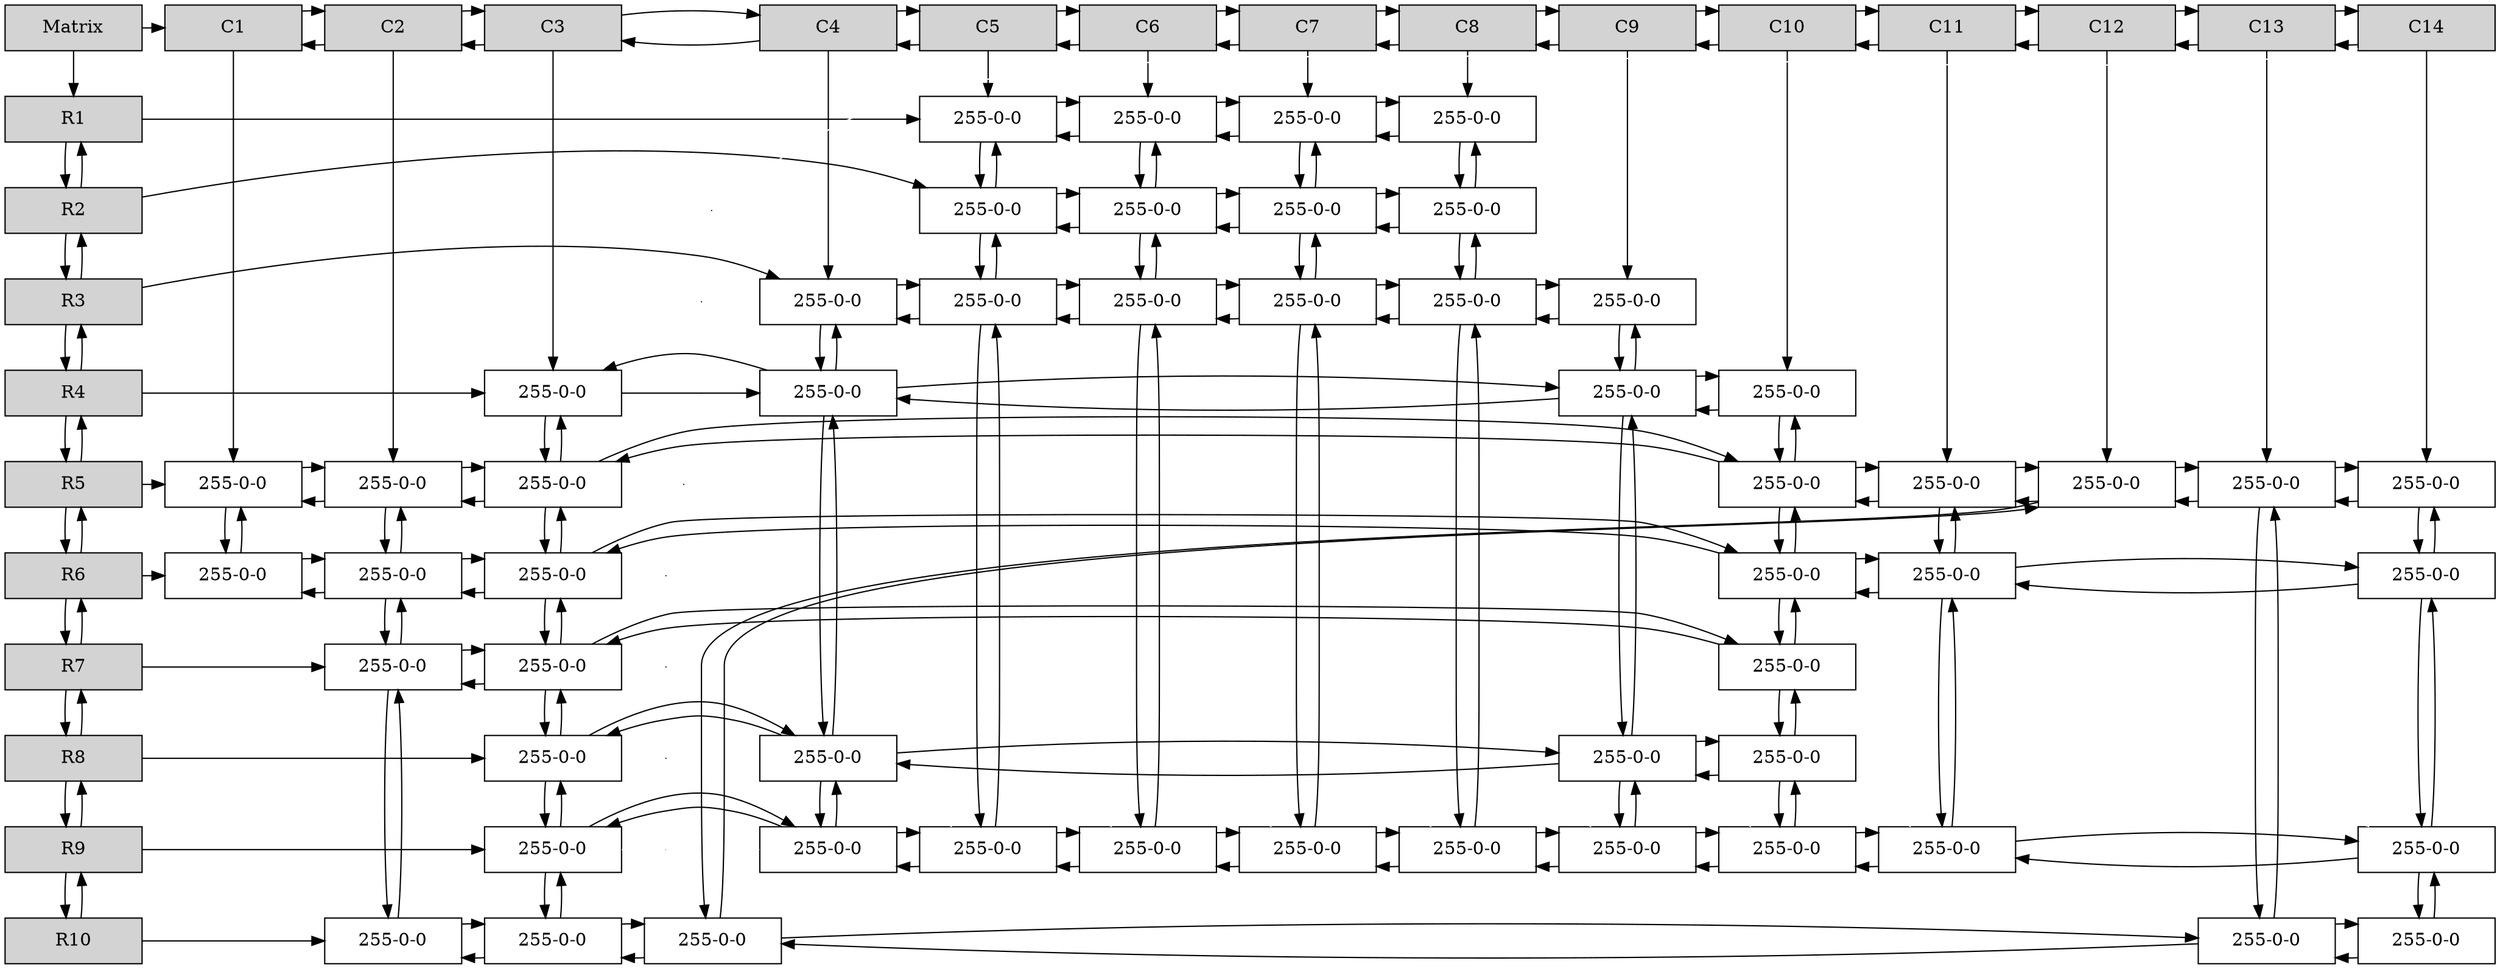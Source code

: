 digraph Sparce_Matrix {
node [shape=box]
Mt[ label = "Matrix", width = 1.5, style = filled, group = 1 ];
e0[ shape = point, width = 0 ];
e1[ shape = point, width = 0 ];
e2[ shape = point, width = 0 ];
e3[ shape = point, width = 0 ];
e4[ shape = point, width = 0 ];
e5[ shape = point, width = 0 ];
e6[ shape = point, width = 0 ];
e7[ shape = point, width = 0 ];
U1[label = "R1"    width = 1.5 style = filled, group = 1 ];
Mt->U1;
N5_L1 [label = "255-0-0" width = 1.5, group =7];
U1 -> N5_L1;
A5 -> N5_L1;
N6_L1 [label = "255-0-0" width = 1.5, group =8];
N6_L1 -> N5_L1;
N5_L1 -> N6_L1;
A6 -> N6_L1;
N7_L1 [label = "255-0-0" width = 1.5, group =9];
N7_L1 -> N6_L1;
N6_L1 -> N7_L1;
A7 -> N7_L1;
N8_L1 [label = "255-0-0" width = 1.5, group =10];
N8_L1 -> N7_L1;
N7_L1 -> N8_L1;
A8 -> N8_L1;
{ rank = same; U1;N5_L1;N6_L1;N7_L1;N8_L1;}
U2[label = "R2"    width = 1.5 style = filled, group = 1 ];
U2 -> U1;
U1 -> U2;
N5_L2 [label = "255-0-0" width = 1.5, group =7];
U2 -> N5_L2;
N5_L2 -> N5_L1;
N5_L1 -> N5_L2;
N6_L2 [label = "255-0-0" width = 1.5, group =8];
N6_L2 -> N5_L2;
N5_L2 -> N6_L2;
N6_L2 -> N6_L1;
N6_L1 -> N6_L2;
N7_L2 [label = "255-0-0" width = 1.5, group =9];
N7_L2 -> N6_L2;
N6_L2 -> N7_L2;
N7_L2 -> N7_L1;
N7_L1 -> N7_L2;
N8_L2 [label = "255-0-0" width = 1.5, group =10];
N8_L2 -> N7_L2;
N7_L2 -> N8_L2;
N8_L2 -> N8_L1;
N8_L1 -> N8_L2;
{ rank = same; U2;N5_L2;N6_L2;N7_L2;N8_L2;}
U3[label = "R3"    width = 1.5 style = filled, group = 1 ];
U3 -> U2;
U2 -> U3;
{ rank = same; U2; e0}
N4_L3 [label = "255-0-0" width = 1.5, group =6];
U3 -> N4_L3;
A4 -> N4_L3;
N5_L3 [label = "255-0-0" width = 1.5, group =7];
N5_L3 -> N4_L3;
N4_L3 -> N5_L3;
N5_L3 -> N5_L2;
N5_L2 -> N5_L3;
N6_L3 [label = "255-0-0" width = 1.5, group =8];
N6_L3 -> N5_L3;
N5_L3 -> N6_L3;
N6_L3 -> N6_L2;
N6_L2 -> N6_L3;
N7_L3 [label = "255-0-0" width = 1.5, group =9];
N7_L3 -> N6_L3;
N6_L3 -> N7_L3;
N7_L3 -> N7_L2;
N7_L2 -> N7_L3;
N8_L3 [label = "255-0-0" width = 1.5, group =10];
N8_L3 -> N7_L3;
N7_L3 -> N8_L3;
N8_L3 -> N8_L2;
N8_L2 -> N8_L3;
N9_L3 [label = "255-0-0" width = 1.5, group =11];
N9_L3 -> N8_L3;
N8_L3 -> N9_L3;
A9 -> N9_L3;
{ rank = same; U3;N4_L3;N5_L3;N6_L3;N7_L3;N8_L3;N9_L3;}
U4[label = "R4"    width = 1.5 style = filled, group = 1 ];
U4 -> U3;
U3 -> U4;
{ rank = same; U3; e1}
N3_L4 [label = "255-0-0" width = 1.5, group =5];
U4 -> N3_L4;
A3 -> N3_L4;
N4_L4 [label = "255-0-0" width = 1.5, group =6];
N4_L4 -> N3_L4;
N3_L4 -> N4_L4;
N4_L4 -> N4_L3;
N4_L3 -> N4_L4;
N9_L4 [label = "255-0-0" width = 1.5, group =11];
N9_L4 -> N4_L4;
N4_L4 -> N9_L4;
N9_L4 -> N9_L3;
N9_L3 -> N9_L4;
N10_L4 [label = "255-0-0" width = 1.5, group =12];
N10_L4 -> N9_L4;
N9_L4 -> N10_L4;
A10 -> N10_L4;
{ rank = same; U4;N3_L4;N4_L4;N9_L4;N10_L4;}
U5[label = "R5"    width = 1.5 style = filled, group = 1 ];
U5 -> U4;
U4 -> U5;
{ rank = same; U4; e2}
N1_L5 [label = "255-0-0" width = 1.5, group =3];
U5 -> N1_L5;
A1 -> N1_L5;
N2_L5 [label = "255-0-0" width = 1.5, group =4];
N2_L5 -> N1_L5;
N1_L5 -> N2_L5;
A2 -> N2_L5;
N3_L5 [label = "255-0-0" width = 1.5, group =5];
N3_L5 -> N2_L5;
N2_L5 -> N3_L5;
N3_L5 -> N3_L4;
N3_L4 -> N3_L5;
N10_L5 [label = "255-0-0" width = 1.5, group =12];
N10_L5 -> N3_L5;
N3_L5 -> N10_L5;
N10_L5 -> N10_L4;
N10_L4 -> N10_L5;
N11_L5 [label = "255-0-0" width = 1.5, group =13];
N11_L5 -> N10_L5;
N10_L5 -> N11_L5;
A11 -> N11_L5;
N12_L5 [label = "255-0-0" width = 1.5, group =14];
N12_L5 -> N11_L5;
N11_L5 -> N12_L5;
A12 -> N12_L5;
N13_L5 [label = "255-0-0" width = 1.5, group =15];
N13_L5 -> N12_L5;
N12_L5 -> N13_L5;
A13 -> N13_L5;
N14_L5 [label = "255-0-0" width = 1.5, group =16];
N14_L5 -> N13_L5;
N13_L5 -> N14_L5;
A14 -> N14_L5;
{ rank = same; U5;N1_L5;N2_L5;N3_L5;N10_L5;N11_L5;N12_L5;N13_L5;N14_L5;}
U6[label = "R6"    width = 1.5 style = filled, group = 1 ];
U6 -> U5;
U5 -> U6;
{ rank = same; U5; e3}
N1_L6 [label = "255-0-0" width = 1.5, group =3];
U6 -> N1_L6;
N1_L6 -> N1_L5;
N1_L5 -> N1_L6;
N2_L6 [label = "255-0-0" width = 1.5, group =4];
N2_L6 -> N1_L6;
N1_L6 -> N2_L6;
N2_L6 -> N2_L5;
N2_L5 -> N2_L6;
N3_L6 [label = "255-0-0" width = 1.5, group =5];
N3_L6 -> N2_L6;
N2_L6 -> N3_L6;
N3_L6 -> N3_L5;
N3_L5 -> N3_L6;
N10_L6 [label = "255-0-0" width = 1.5, group =12];
N10_L6 -> N3_L6;
N3_L6 -> N10_L6;
N10_L6 -> N10_L5;
N10_L5 -> N10_L6;
N11_L6 [label = "255-0-0" width = 1.5, group =13];
N11_L6 -> N10_L6;
N10_L6 -> N11_L6;
N11_L6 -> N11_L5;
N11_L5 -> N11_L6;
N14_L6 [label = "255-0-0" width = 1.5, group =16];
N14_L6 -> N11_L6;
N11_L6 -> N14_L6;
N14_L6 -> N14_L5;
N14_L5 -> N14_L6;
{ rank = same; U6;N1_L6;N2_L6;N3_L6;N10_L6;N11_L6;N14_L6;}
U7[label = "R7"    width = 1.5 style = filled, group = 1 ];
U7 -> U6;
U6 -> U7;
{ rank = same; U6; e4}
N2_L7 [label = "255-0-0" width = 1.5, group =4];
U7 -> N2_L7;
N2_L7 -> N2_L6;
N2_L6 -> N2_L7;
N3_L7 [label = "255-0-0" width = 1.5, group =5];
N3_L7 -> N2_L7;
N2_L7 -> N3_L7;
N3_L7 -> N3_L6;
N3_L6 -> N3_L7;
N10_L7 [label = "255-0-0" width = 1.5, group =12];
N10_L7 -> N3_L7;
N3_L7 -> N10_L7;
N10_L7 -> N10_L6;
N10_L6 -> N10_L7;
{ rank = same; U7;N2_L7;N3_L7;N10_L7;}
U8[label = "R8"    width = 1.5 style = filled, group = 1 ];
U8 -> U7;
U7 -> U8;
{ rank = same; U7; e5}
N3_L8 [label = "255-0-0" width = 1.5, group =5];
U8 -> N3_L8;
N3_L8 -> N3_L7;
N3_L7 -> N3_L8;
N4_L8 [label = "255-0-0" width = 1.5, group =6];
N4_L8 -> N3_L8;
N3_L8 -> N4_L8;
N4_L8 -> N4_L4;
N4_L4 -> N4_L8;
N9_L8 [label = "255-0-0" width = 1.5, group =11];
N9_L8 -> N4_L8;
N4_L8 -> N9_L8;
N9_L8 -> N9_L4;
N9_L4 -> N9_L8;
N10_L8 [label = "255-0-0" width = 1.5, group =12];
N10_L8 -> N9_L8;
N9_L8 -> N10_L8;
N10_L8 -> N10_L7;
N10_L7 -> N10_L8;
{ rank = same; U8;N3_L8;N4_L8;N9_L8;N10_L8;}
U9[label = "R9"    width = 1.5 style = filled, group = 1 ];
U9 -> U8;
U8 -> U9;
{ rank = same; U8; e6}
N3_L9 [label = "255-0-0" width = 1.5, group =5];
U9 -> N3_L9;
N3_L9 -> N3_L8;
N3_L8 -> N3_L9;
e7-> N3_L9[dir = none, color = "white"];
N4_L9 [label = "255-0-0" width = 1.5, group =6];
N4_L9 -> N3_L9;
N3_L9 -> N4_L9;
N4_L9 -> N4_L8;
N4_L8 -> N4_L9;
e7-> N4_L9[dir = none, color = "white"];
N5_L9 [label = "255-0-0" width = 1.5, group =7];
N5_L9 -> N4_L9;
N4_L9 -> N5_L9;
N5_L9 -> N5_L3;
N5_L3 -> N5_L9;
e7-> N5_L9[dir = none, color = "white"];
N6_L9 [label = "255-0-0" width = 1.5, group =8];
N6_L9 -> N5_L9;
N5_L9 -> N6_L9;
N6_L9 -> N6_L3;
N6_L3 -> N6_L9;
e7-> N6_L9[dir = none, color = "white"];
N7_L9 [label = "255-0-0" width = 1.5, group =9];
N7_L9 -> N6_L9;
N6_L9 -> N7_L9;
N7_L9 -> N7_L3;
N7_L3 -> N7_L9;
e7-> N7_L9[dir = none, color = "white"];
N8_L9 [label = "255-0-0" width = 1.5, group =10];
N8_L9 -> N7_L9;
N7_L9 -> N8_L9;
N8_L9 -> N8_L3;
N8_L3 -> N8_L9;
e7-> N8_L9[dir = none, color = "white"];
N9_L9 [label = "255-0-0" width = 1.5, group =11];
N9_L9 -> N8_L9;
N8_L9 -> N9_L9;
N9_L9 -> N9_L8;
N9_L8 -> N9_L9;
e7-> N9_L9[dir = none, color = "white"];
N10_L9 [label = "255-0-0" width = 1.5, group =12];
N10_L9 -> N9_L9;
N9_L9 -> N10_L9;
N10_L9 -> N10_L8;
N10_L8 -> N10_L9;
e7-> N10_L9[dir = none, color = "white"];
N11_L9 [label = "255-0-0" width = 1.5, group =13];
N11_L9 -> N10_L9;
N10_L9 -> N11_L9;
N11_L9 -> N11_L6;
N11_L6 -> N11_L9;
e7-> N11_L9[dir = none, color = "white"];
N14_L9 [label = "255-0-0" width = 1.5, group =16];
N14_L9 -> N11_L9;
N11_L9 -> N14_L9;
N14_L9 -> N14_L6;
N14_L6 -> N14_L9;
e7-> N14_L9[dir = none, color = "white"];
{ rank = same; U9;N3_L9;N4_L9;N5_L9;N6_L9;N7_L9;N8_L9;N9_L9;N10_L9;N11_L9;N14_L9;}
U10[label = "R10"    width = 1.5 style = filled, group = 1 ];
U10 -> U9;
U9 -> U10;
{ rank = same; U9; e7}
N2_L10 [label = "255-0-0" width = 1.5, group =4];
U10 -> N2_L10;
N2_L10 -> N2_L7;
N2_L7 -> N2_L10;
N3_L10 [label = "255-0-0" width = 1.5, group =5];
N3_L10 -> N2_L10;
N2_L10 -> N3_L10;
N3_L10 -> N3_L9;
N3_L9 -> N3_L10;
N12_L10 [label = "255-0-0" width = 1.5, group =14];
N12_L10 -> N3_L10;
N3_L10 -> N12_L10;
N12_L10 -> N12_L5;
N12_L5 -> N12_L10;
N13_L10 [label = "255-0-0" width = 1.5, group =15];
N13_L10 -> N12_L10;
N12_L10 -> N13_L10;
N13_L10 -> N13_L5;
N13_L5 -> N13_L10;
N14_L10 [label = "255-0-0" width = 1.5, group =16];
N14_L10 -> N13_L10;
N13_L10 -> N14_L10;
N14_L10 -> N14_L9;
N14_L9 -> N14_L10;
{ rank = same; U10;N2_L10;N3_L10;N12_L10;N13_L10;N14_L10;}
A1[label ="C1" width = 1.5 style = filled, group =2];
Mt->A1;
A2[label ="C2" width = 1.5 style = filled, group =3];
A2->A1;
A1->A2;
A3[label ="C3" width = 1.5 style = filled, group =4];
A3->A2;
A2->A3;
A4[label ="C4" width = 1.5 style = filled, group =5];
A4->A3;
A3->A4;
A5[label ="C5" width = 1.5 style = filled, group =6];
A5->A4;
A4->A5;
A6[label ="C6" width = 1.5 style = filled, group =7];
A6->A5;
A5->A6;
A7[label ="C7" width = 1.5 style = filled, group =8];
A7->A6;
A6->A7;
A8[label ="C8" width = 1.5 style = filled, group =9];
A8->A7;
A7->A8;
A9[label ="C9" width = 1.5 style = filled, group =10];
A9->A8;
A8->A9;
A10[label ="C10" width = 1.5 style = filled, group =11];
A10->A9;
A9->A10;
A11[label ="C11" width = 1.5 style = filled, group =12];
A11->A10;
A10->A11;
A12[label ="C12" width = 1.5 style = filled, group =13];
A12->A11;
A11->A12;
A13[label ="C13" width = 1.5 style = filled, group =14];
A13->A12;
A12->A13;
A14[label ="C14" width = 1.5 style = filled, group =15];
A14->A13;
A13->A14;
{ rank = same; Mt; A1; A2; A3; A4; A5; A6; A7; A8; A9; A10; A11; A12; A13; A14; }
A14-> e0[ dir = none, color = "white" ];
e0-> e1[ dir = none, color = "white" ];
e1-> e2[ dir = none, color = "white" ];
e2-> e3[ dir = none, color = "white" ];
e3-> e4[ dir = none, color = "white" ];
e4-> e5[ dir = none, color = "white" ];
e5-> e6[ dir = none, color = "white" ];
e6-> e7[ dir = none, color = "white" ];
}
